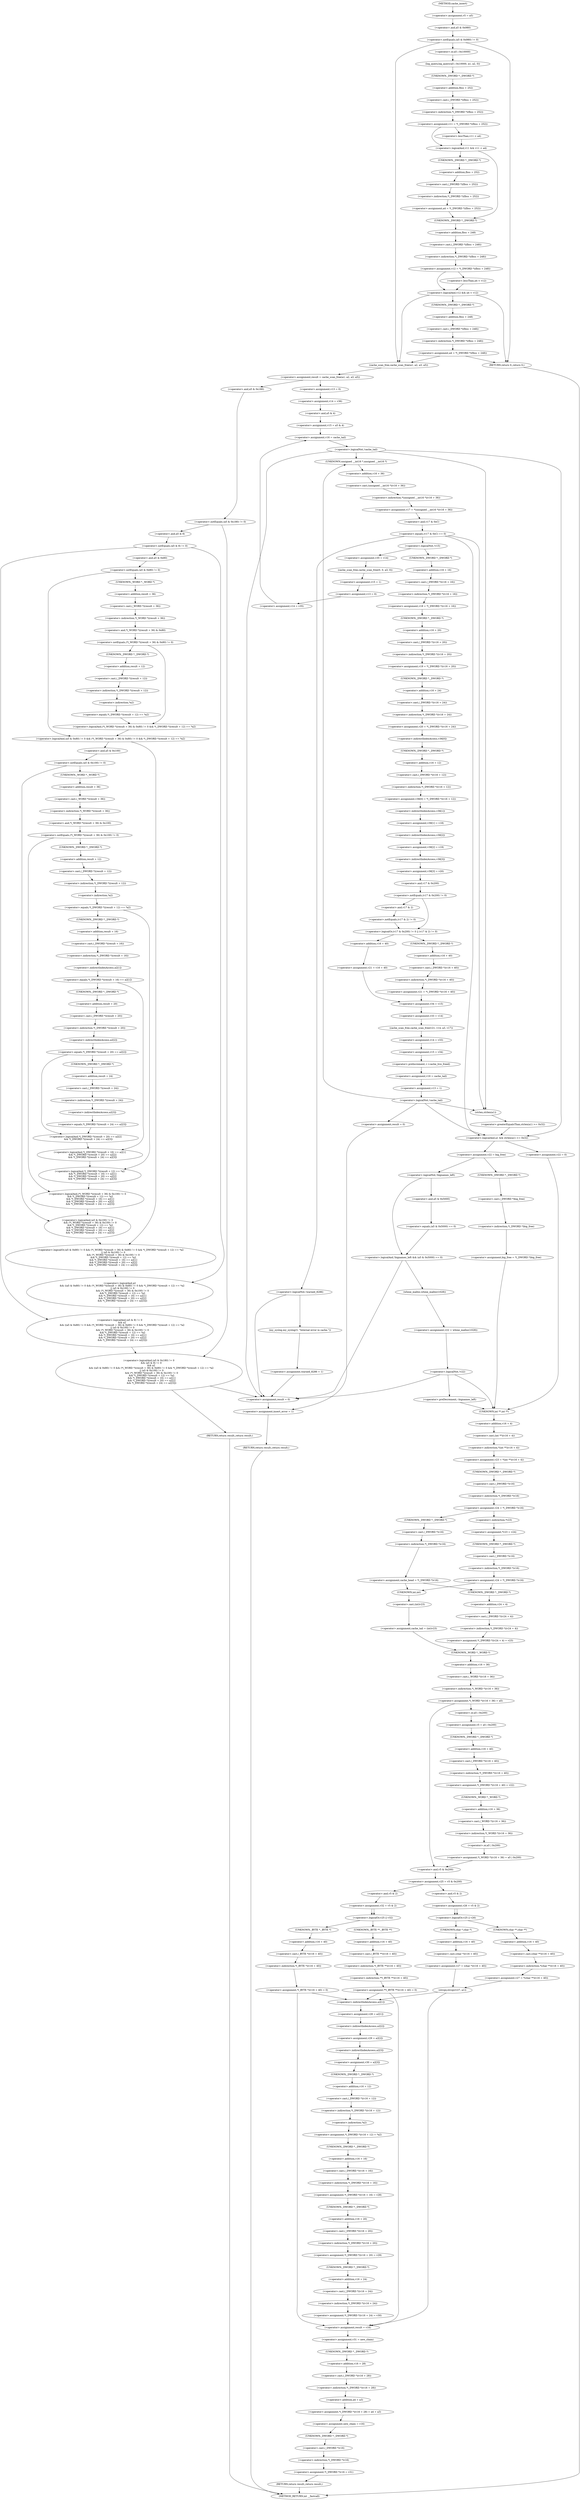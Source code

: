 digraph cache_insert {  
"1000164" [label = "(<operator>.assignment,v5 = a5)" ]
"1000168" [label = "(<operator>.notEquals,(a5 & 0x980) != 0)" ]
"1000169" [label = "(<operator>.and,a5 & 0x980)" ]
"1000174" [label = "(log_query,log_query(a5 | 0x10000, a1, a2, 0))" ]
"1000175" [label = "(<operator>.or,a5 | 0x10000)" ]
"1000181" [label = "(<operator>.assignment,v11 = *(_DWORD *)(fbss + 252))" ]
"1000183" [label = "(<operator>.indirection,*(_DWORD *)(fbss + 252))" ]
"1000184" [label = "(<operator>.cast,(_DWORD *)(fbss + 252))" ]
"1000185" [label = "(UNKNOWN,_DWORD *,_DWORD *)" ]
"1000186" [label = "(<operator>.addition,fbss + 252)" ]
"1000190" [label = "(<operator>.logicalAnd,v11 && v11 < a4)" ]
"1000192" [label = "(<operator>.lessThan,v11 < a4)" ]
"1000195" [label = "(<operator>.assignment,a4 = *(_DWORD *)(fbss + 252))" ]
"1000197" [label = "(<operator>.indirection,*(_DWORD *)(fbss + 252))" ]
"1000198" [label = "(<operator>.cast,(_DWORD *)(fbss + 252))" ]
"1000199" [label = "(UNKNOWN,_DWORD *,_DWORD *)" ]
"1000200" [label = "(<operator>.addition,fbss + 252)" ]
"1000203" [label = "(<operator>.assignment,v12 = *(_DWORD *)(fbss + 248))" ]
"1000205" [label = "(<operator>.indirection,*(_DWORD *)(fbss + 248))" ]
"1000206" [label = "(<operator>.cast,(_DWORD *)(fbss + 248))" ]
"1000207" [label = "(UNKNOWN,_DWORD *,_DWORD *)" ]
"1000208" [label = "(<operator>.addition,fbss + 248)" ]
"1000212" [label = "(<operator>.logicalAnd,v12 && a4 < v12)" ]
"1000214" [label = "(<operator>.lessThan,a4 < v12)" ]
"1000217" [label = "(<operator>.assignment,a4 = *(_DWORD *)(fbss + 248))" ]
"1000219" [label = "(<operator>.indirection,*(_DWORD *)(fbss + 248))" ]
"1000220" [label = "(<operator>.cast,(_DWORD *)(fbss + 248))" ]
"1000221" [label = "(UNKNOWN,_DWORD *,_DWORD *)" ]
"1000222" [label = "(<operator>.addition,fbss + 248)" ]
"1000227" [label = "(RETURN,return 0;,return 0;)" ]
"1000229" [label = "(<operator>.assignment,result = cache_scan_free(a1, a2, a3, a5))" ]
"1000231" [label = "(cache_scan_free,cache_scan_free(a1, a2, a3, a5))" ]
"1000240" [label = "(<operator>.logicalAnd,(a5 & 0x180) != 0\n      && (a5 & 8) != 0\n      && a2\n      && ((a5 & 0x80) != 0 && (*(_WORD *)(result + 36) & 0x80) != 0 && *(_DWORD *)(result + 12) == *a2\n       || (a5 & 0x100) != 0\n       && (*(_WORD *)(result + 36) & 0x100) != 0\n       && *(_DWORD *)(result + 12) == *a2\n       && *(_DWORD *)(result + 16) == a2[1]\n       && *(_DWORD *)(result + 20) == a2[2]\n       && *(_DWORD *)(result + 24) == a2[3]))" ]
"1000241" [label = "(<operator>.notEquals,(a5 & 0x180) != 0)" ]
"1000242" [label = "(<operator>.and,a5 & 0x180)" ]
"1000246" [label = "(<operator>.logicalAnd,(a5 & 8) != 0\n      && a2\n      && ((a5 & 0x80) != 0 && (*(_WORD *)(result + 36) & 0x80) != 0 && *(_DWORD *)(result + 12) == *a2\n       || (a5 & 0x100) != 0\n       && (*(_WORD *)(result + 36) & 0x100) != 0\n       && *(_DWORD *)(result + 12) == *a2\n       && *(_DWORD *)(result + 16) == a2[1]\n       && *(_DWORD *)(result + 20) == a2[2]\n       && *(_DWORD *)(result + 24) == a2[3]))" ]
"1000247" [label = "(<operator>.notEquals,(a5 & 8) != 0)" ]
"1000248" [label = "(<operator>.and,a5 & 8)" ]
"1000252" [label = "(<operator>.logicalAnd,a2\n      && ((a5 & 0x80) != 0 && (*(_WORD *)(result + 36) & 0x80) != 0 && *(_DWORD *)(result + 12) == *a2\n       || (a5 & 0x100) != 0\n       && (*(_WORD *)(result + 36) & 0x100) != 0\n       && *(_DWORD *)(result + 12) == *a2\n       && *(_DWORD *)(result + 16) == a2[1]\n       && *(_DWORD *)(result + 20) == a2[2]\n       && *(_DWORD *)(result + 24) == a2[3]))" ]
"1000254" [label = "(<operator>.logicalOr,(a5 & 0x80) != 0 && (*(_WORD *)(result + 36) & 0x80) != 0 && *(_DWORD *)(result + 12) == *a2\n       || (a5 & 0x100) != 0\n       && (*(_WORD *)(result + 36) & 0x100) != 0\n       && *(_DWORD *)(result + 12) == *a2\n       && *(_DWORD *)(result + 16) == a2[1]\n       && *(_DWORD *)(result + 20) == a2[2]\n       && *(_DWORD *)(result + 24) == a2[3])" ]
"1000255" [label = "(<operator>.logicalAnd,(a5 & 0x80) != 0 && (*(_WORD *)(result + 36) & 0x80) != 0 && *(_DWORD *)(result + 12) == *a2)" ]
"1000256" [label = "(<operator>.notEquals,(a5 & 0x80) != 0)" ]
"1000257" [label = "(<operator>.and,a5 & 0x80)" ]
"1000261" [label = "(<operator>.logicalAnd,(*(_WORD *)(result + 36) & 0x80) != 0 && *(_DWORD *)(result + 12) == *a2)" ]
"1000262" [label = "(<operator>.notEquals,(*(_WORD *)(result + 36) & 0x80) != 0)" ]
"1000263" [label = "(<operator>.and,*(_WORD *)(result + 36) & 0x80)" ]
"1000264" [label = "(<operator>.indirection,*(_WORD *)(result + 36))" ]
"1000265" [label = "(<operator>.cast,(_WORD *)(result + 36))" ]
"1000266" [label = "(UNKNOWN,_WORD *,_WORD *)" ]
"1000267" [label = "(<operator>.addition,result + 36)" ]
"1000272" [label = "(<operator>.equals,*(_DWORD *)(result + 12) == *a2)" ]
"1000273" [label = "(<operator>.indirection,*(_DWORD *)(result + 12))" ]
"1000274" [label = "(<operator>.cast,(_DWORD *)(result + 12))" ]
"1000275" [label = "(UNKNOWN,_DWORD *,_DWORD *)" ]
"1000276" [label = "(<operator>.addition,result + 12)" ]
"1000279" [label = "(<operator>.indirection,*a2)" ]
"1000281" [label = "(<operator>.logicalAnd,(a5 & 0x100) != 0\n       && (*(_WORD *)(result + 36) & 0x100) != 0\n       && *(_DWORD *)(result + 12) == *a2\n       && *(_DWORD *)(result + 16) == a2[1]\n       && *(_DWORD *)(result + 20) == a2[2]\n       && *(_DWORD *)(result + 24) == a2[3])" ]
"1000282" [label = "(<operator>.notEquals,(a5 & 0x100) != 0)" ]
"1000283" [label = "(<operator>.and,a5 & 0x100)" ]
"1000287" [label = "(<operator>.logicalAnd,(*(_WORD *)(result + 36) & 0x100) != 0\n       && *(_DWORD *)(result + 12) == *a2\n       && *(_DWORD *)(result + 16) == a2[1]\n       && *(_DWORD *)(result + 20) == a2[2]\n       && *(_DWORD *)(result + 24) == a2[3])" ]
"1000288" [label = "(<operator>.notEquals,(*(_WORD *)(result + 36) & 0x100) != 0)" ]
"1000289" [label = "(<operator>.and,*(_WORD *)(result + 36) & 0x100)" ]
"1000290" [label = "(<operator>.indirection,*(_WORD *)(result + 36))" ]
"1000291" [label = "(<operator>.cast,(_WORD *)(result + 36))" ]
"1000292" [label = "(UNKNOWN,_WORD *,_WORD *)" ]
"1000293" [label = "(<operator>.addition,result + 36)" ]
"1000298" [label = "(<operator>.logicalAnd,*(_DWORD *)(result + 12) == *a2\n       && *(_DWORD *)(result + 16) == a2[1]\n       && *(_DWORD *)(result + 20) == a2[2]\n       && *(_DWORD *)(result + 24) == a2[3])" ]
"1000299" [label = "(<operator>.equals,*(_DWORD *)(result + 12) == *a2)" ]
"1000300" [label = "(<operator>.indirection,*(_DWORD *)(result + 12))" ]
"1000301" [label = "(<operator>.cast,(_DWORD *)(result + 12))" ]
"1000302" [label = "(UNKNOWN,_DWORD *,_DWORD *)" ]
"1000303" [label = "(<operator>.addition,result + 12)" ]
"1000306" [label = "(<operator>.indirection,*a2)" ]
"1000308" [label = "(<operator>.logicalAnd,*(_DWORD *)(result + 16) == a2[1]\n       && *(_DWORD *)(result + 20) == a2[2]\n       && *(_DWORD *)(result + 24) == a2[3])" ]
"1000309" [label = "(<operator>.equals,*(_DWORD *)(result + 16) == a2[1])" ]
"1000310" [label = "(<operator>.indirection,*(_DWORD *)(result + 16))" ]
"1000311" [label = "(<operator>.cast,(_DWORD *)(result + 16))" ]
"1000312" [label = "(UNKNOWN,_DWORD *,_DWORD *)" ]
"1000313" [label = "(<operator>.addition,result + 16)" ]
"1000316" [label = "(<operator>.indirectIndexAccess,a2[1])" ]
"1000319" [label = "(<operator>.logicalAnd,*(_DWORD *)(result + 20) == a2[2]\n       && *(_DWORD *)(result + 24) == a2[3])" ]
"1000320" [label = "(<operator>.equals,*(_DWORD *)(result + 20) == a2[2])" ]
"1000321" [label = "(<operator>.indirection,*(_DWORD *)(result + 20))" ]
"1000322" [label = "(<operator>.cast,(_DWORD *)(result + 20))" ]
"1000323" [label = "(UNKNOWN,_DWORD *,_DWORD *)" ]
"1000324" [label = "(<operator>.addition,result + 20)" ]
"1000327" [label = "(<operator>.indirectIndexAccess,a2[2])" ]
"1000330" [label = "(<operator>.equals,*(_DWORD *)(result + 24) == a2[3])" ]
"1000331" [label = "(<operator>.indirection,*(_DWORD *)(result + 24))" ]
"1000332" [label = "(<operator>.cast,(_DWORD *)(result + 24))" ]
"1000333" [label = "(UNKNOWN,_DWORD *,_DWORD *)" ]
"1000334" [label = "(<operator>.addition,result + 24)" ]
"1000337" [label = "(<operator>.indirectIndexAccess,a2[3])" ]
"1000341" [label = "(RETURN,return result;,return result;)" ]
"1000344" [label = "(<operator>.assignment,v13 = 0)" ]
"1000347" [label = "(<operator>.assignment,v14 = v36)" ]
"1000350" [label = "(<operator>.assignment,v15 = a5 & 4)" ]
"1000352" [label = "(<operator>.and,a5 & 4)" ]
"1000356" [label = "(<operator>.assignment,v16 = cache_tail)" ]
"1000360" [label = "(<operator>.logicalNot,!cache_tail)" ]
"1000364" [label = "(<operator>.assignment,result = 0)" ]
"1000368" [label = "(<operator>.assignment,insert_error = 1)" ]
"1000371" [label = "(RETURN,return result;,return result;)" ]
"1000376" [label = "(<operator>.assignment,v17 = *(unsigned __int16 *)(v16 + 36))" ]
"1000378" [label = "(<operator>.indirection,*(unsigned __int16 *)(v16 + 36))" ]
"1000379" [label = "(<operator>.cast,(unsigned __int16 *)(v16 + 36))" ]
"1000380" [label = "(UNKNOWN,unsigned __int16 *,unsigned __int16 *)" ]
"1000381" [label = "(<operator>.addition,v16 + 36)" ]
"1000385" [label = "(<operator>.equals,(v17 & 0xC) == 0)" ]
"1000386" [label = "(<operator>.and,v17 & 0xC)" ]
"1000395" [label = "(<operator>.logicalNot,!warned_8286)" ]
"1000398" [label = "(my_syslog,my_syslog(3, \"Internal error in cache.\"))" ]
"1000401" [label = "(<operator>.assignment,warned_8286 = 1)" ]
"1000406" [label = "(<operator>.logicalNot,!v15)" ]
"1000409" [label = "(<operator>.assignment,v35 = v14)" ]
"1000412" [label = "(cache_scan_free,cache_scan_free(0, 0, a3, 0))" ]
"1000417" [label = "(<operator>.assignment,v15 = 1)" ]
"1000420" [label = "(<operator>.assignment,v13 = 0)" ]
"1000423" [label = "(<operator>.assignment,v14 = v35)" ]
"1000427" [label = "(<operator>.assignment,v18 = *(_DWORD *)(v16 + 16))" ]
"1000429" [label = "(<operator>.indirection,*(_DWORD *)(v16 + 16))" ]
"1000430" [label = "(<operator>.cast,(_DWORD *)(v16 + 16))" ]
"1000431" [label = "(UNKNOWN,_DWORD *,_DWORD *)" ]
"1000432" [label = "(<operator>.addition,v16 + 16)" ]
"1000435" [label = "(<operator>.assignment,v19 = *(_DWORD *)(v16 + 20))" ]
"1000437" [label = "(<operator>.indirection,*(_DWORD *)(v16 + 20))" ]
"1000438" [label = "(<operator>.cast,(_DWORD *)(v16 + 20))" ]
"1000439" [label = "(UNKNOWN,_DWORD *,_DWORD *)" ]
"1000440" [label = "(<operator>.addition,v16 + 20)" ]
"1000443" [label = "(<operator>.assignment,v20 = *(_DWORD *)(v16 + 24))" ]
"1000445" [label = "(<operator>.indirection,*(_DWORD *)(v16 + 24))" ]
"1000446" [label = "(<operator>.cast,(_DWORD *)(v16 + 24))" ]
"1000447" [label = "(UNKNOWN,_DWORD *,_DWORD *)" ]
"1000448" [label = "(<operator>.addition,v16 + 24)" ]
"1000451" [label = "(<operator>.assignment,v36[0] = *(_DWORD *)(v16 + 12))" ]
"1000452" [label = "(<operator>.indirectIndexAccess,v36[0])" ]
"1000455" [label = "(<operator>.indirection,*(_DWORD *)(v16 + 12))" ]
"1000456" [label = "(<operator>.cast,(_DWORD *)(v16 + 12))" ]
"1000457" [label = "(UNKNOWN,_DWORD *,_DWORD *)" ]
"1000458" [label = "(<operator>.addition,v16 + 12)" ]
"1000461" [label = "(<operator>.assignment,v36[1] = v18)" ]
"1000462" [label = "(<operator>.indirectIndexAccess,v36[1])" ]
"1000466" [label = "(<operator>.assignment,v36[2] = v19)" ]
"1000467" [label = "(<operator>.indirectIndexAccess,v36[2])" ]
"1000471" [label = "(<operator>.assignment,v36[3] = v20)" ]
"1000472" [label = "(<operator>.indirectIndexAccess,v36[3])" ]
"1000477" [label = "(<operator>.logicalOr,(v17 & 0x200) != 0 || (v17 & 2) != 0)" ]
"1000478" [label = "(<operator>.notEquals,(v17 & 0x200) != 0)" ]
"1000479" [label = "(<operator>.and,v17 & 0x200)" ]
"1000483" [label = "(<operator>.notEquals,(v17 & 2) != 0)" ]
"1000484" [label = "(<operator>.and,v17 & 2)" ]
"1000488" [label = "(<operator>.assignment,v21 = *(_DWORD *)(v16 + 40))" ]
"1000490" [label = "(<operator>.indirection,*(_DWORD *)(v16 + 40))" ]
"1000491" [label = "(<operator>.cast,(_DWORD *)(v16 + 40))" ]
"1000492" [label = "(UNKNOWN,_DWORD *,_DWORD *)" ]
"1000493" [label = "(<operator>.addition,v16 + 40)" ]
"1000497" [label = "(<operator>.assignment,v21 = v16 + 40)" ]
"1000499" [label = "(<operator>.addition,v16 + 40)" ]
"1000502" [label = "(<operator>.assignment,v34 = v15)" ]
"1000505" [label = "(<operator>.assignment,v33 = v14)" ]
"1000508" [label = "(cache_scan_free,cache_scan_free(v21, v14, a3, v17))" ]
"1000513" [label = "(<operator>.assignment,v14 = v33)" ]
"1000516" [label = "(<operator>.assignment,v15 = v34)" ]
"1000519" [label = "(<operator>.preIncrement,++cache_live_freed)" ]
"1000521" [label = "(<operator>.assignment,v16 = cache_tail)" ]
"1000524" [label = "(<operator>.assignment,v13 = 1)" ]
"1000528" [label = "(<operator>.logicalNot,!cache_tail)" ]
"1000531" [label = "(<operator>.assignment,result = 0)" ]
"1000536" [label = "(<operator>.logicalAnd,a1 && strlen(a1) >= 0x32)" ]
"1000538" [label = "(<operator>.greaterEqualsThan,strlen(a1) >= 0x32)" ]
"1000539" [label = "(strlen,strlen(a1))" ]
"1000543" [label = "(<operator>.assignment,v22 = big_free)" ]
"1000549" [label = "(<operator>.assignment,big_free = *(_DWORD *)big_free)" ]
"1000551" [label = "(<operator>.indirection,*(_DWORD *)big_free)" ]
"1000552" [label = "(<operator>.cast,(_DWORD *)big_free)" ]
"1000553" [label = "(UNKNOWN,_DWORD *,_DWORD *)" ]
"1000558" [label = "(<operator>.logicalAnd,!bignames_left && (a5 & 0x5000) == 0)" ]
"1000559" [label = "(<operator>.logicalNot,!bignames_left)" ]
"1000561" [label = "(<operator>.equals,(a5 & 0x5000) == 0)" ]
"1000562" [label = "(<operator>.and,a5 & 0x5000)" ]
"1000567" [label = "(<operator>.assignment,v22 = whine_malloc(1028))" ]
"1000569" [label = "(whine_malloc,whine_malloc(1028))" ]
"1000572" [label = "(<operator>.logicalNot,!v22)" ]
"1000577" [label = "(<operator>.preDecrement,--bignames_left)" ]
"1000581" [label = "(<operator>.assignment,v22 = 0)" ]
"1000584" [label = "(<operator>.assignment,v23 = *(int **)(v16 + 4))" ]
"1000586" [label = "(<operator>.indirection,*(int **)(v16 + 4))" ]
"1000587" [label = "(<operator>.cast,(int **)(v16 + 4))" ]
"1000588" [label = "(UNKNOWN,int **,int **)" ]
"1000589" [label = "(<operator>.addition,v16 + 4)" ]
"1000592" [label = "(<operator>.assignment,v24 = *(_DWORD *)v16)" ]
"1000594" [label = "(<operator>.indirection,*(_DWORD *)v16)" ]
"1000595" [label = "(<operator>.cast,(_DWORD *)v16)" ]
"1000596" [label = "(UNKNOWN,_DWORD *,_DWORD *)" ]
"1000601" [label = "(<operator>.assignment,*v23 = v24)" ]
"1000602" [label = "(<operator>.indirection,*v23)" ]
"1000605" [label = "(<operator>.assignment,v24 = *(_DWORD *)v16)" ]
"1000607" [label = "(<operator>.indirection,*(_DWORD *)v16)" ]
"1000608" [label = "(<operator>.cast,(_DWORD *)v16)" ]
"1000609" [label = "(UNKNOWN,_DWORD *,_DWORD *)" ]
"1000613" [label = "(<operator>.assignment,cache_head = *(_DWORD *)v16)" ]
"1000615" [label = "(<operator>.indirection,*(_DWORD *)v16)" ]
"1000616" [label = "(<operator>.cast,(_DWORD *)v16)" ]
"1000617" [label = "(UNKNOWN,_DWORD *,_DWORD *)" ]
"1000621" [label = "(<operator>.assignment,*(_DWORD *)(v24 + 4) = v23)" ]
"1000622" [label = "(<operator>.indirection,*(_DWORD *)(v24 + 4))" ]
"1000623" [label = "(<operator>.cast,(_DWORD *)(v24 + 4))" ]
"1000624" [label = "(UNKNOWN,_DWORD *,_DWORD *)" ]
"1000625" [label = "(<operator>.addition,v24 + 4)" ]
"1000630" [label = "(<operator>.assignment,cache_tail = (int)v23)" ]
"1000632" [label = "(<operator>.cast,(int)v23)" ]
"1000633" [label = "(UNKNOWN,int,int)" ]
"1000635" [label = "(<operator>.assignment,*(_WORD *)(v16 + 36) = a5)" ]
"1000636" [label = "(<operator>.indirection,*(_WORD *)(v16 + 36))" ]
"1000637" [label = "(<operator>.cast,(_WORD *)(v16 + 36))" ]
"1000638" [label = "(UNKNOWN,_WORD *,_WORD *)" ]
"1000639" [label = "(<operator>.addition,v16 + 36)" ]
"1000646" [label = "(<operator>.assignment,v5 = a5 | 0x200)" ]
"1000648" [label = "(<operator>.or,a5 | 0x200)" ]
"1000651" [label = "(<operator>.assignment,*(_DWORD *)(v16 + 40) = v22)" ]
"1000652" [label = "(<operator>.indirection,*(_DWORD *)(v16 + 40))" ]
"1000653" [label = "(<operator>.cast,(_DWORD *)(v16 + 40))" ]
"1000654" [label = "(UNKNOWN,_DWORD *,_DWORD *)" ]
"1000655" [label = "(<operator>.addition,v16 + 40)" ]
"1000659" [label = "(<operator>.assignment,*(_WORD *)(v16 + 36) = a5 | 0x200)" ]
"1000660" [label = "(<operator>.indirection,*(_WORD *)(v16 + 36))" ]
"1000661" [label = "(<operator>.cast,(_WORD *)(v16 + 36))" ]
"1000662" [label = "(UNKNOWN,_WORD *,_WORD *)" ]
"1000663" [label = "(<operator>.addition,v16 + 36)" ]
"1000666" [label = "(<operator>.or,a5 | 0x200)" ]
"1000669" [label = "(<operator>.assignment,v25 = v5 & 0x200)" ]
"1000671" [label = "(<operator>.and,v5 & 0x200)" ]
"1000677" [label = "(<operator>.assignment,v26 = v5 & 2)" ]
"1000679" [label = "(<operator>.and,v5 & 2)" ]
"1000683" [label = "(<operator>.logicalOr,v25 || v26)" ]
"1000686" [label = "(<operator>.assignment,v27 = *(char **)(v16 + 40))" ]
"1000688" [label = "(<operator>.indirection,*(char **)(v16 + 40))" ]
"1000689" [label = "(<operator>.cast,(char **)(v16 + 40))" ]
"1000690" [label = "(UNKNOWN,char **,char **)" ]
"1000691" [label = "(<operator>.addition,v16 + 40)" ]
"1000695" [label = "(<operator>.assignment,v27 = (char *)(v16 + 40))" ]
"1000697" [label = "(<operator>.cast,(char *)(v16 + 40))" ]
"1000698" [label = "(UNKNOWN,char *,char *)" ]
"1000699" [label = "(<operator>.addition,v16 + 40)" ]
"1000702" [label = "(strcpy,strcpy(v27, a1))" ]
"1000707" [label = "(<operator>.assignment,v32 = v5 & 2)" ]
"1000709" [label = "(<operator>.and,v5 & 2)" ]
"1000713" [label = "(<operator>.logicalOr,v25 || v32)" ]
"1000716" [label = "(<operator>.assignment,**(_BYTE **)(v16 + 40) = 0)" ]
"1000717" [label = "(<operator>.indirection,**(_BYTE **)(v16 + 40))" ]
"1000718" [label = "(<operator>.indirection,*(_BYTE **)(v16 + 40))" ]
"1000719" [label = "(<operator>.cast,(_BYTE **)(v16 + 40))" ]
"1000720" [label = "(UNKNOWN,_BYTE **,_BYTE **)" ]
"1000721" [label = "(<operator>.addition,v16 + 40)" ]
"1000726" [label = "(<operator>.assignment,*(_BYTE *)(v16 + 40) = 0)" ]
"1000727" [label = "(<operator>.indirection,*(_BYTE *)(v16 + 40))" ]
"1000728" [label = "(<operator>.cast,(_BYTE *)(v16 + 40))" ]
"1000729" [label = "(UNKNOWN,_BYTE *,_BYTE *)" ]
"1000730" [label = "(<operator>.addition,v16 + 40)" ]
"1000737" [label = "(<operator>.assignment,v28 = a2[1])" ]
"1000739" [label = "(<operator>.indirectIndexAccess,a2[1])" ]
"1000742" [label = "(<operator>.assignment,v29 = a2[2])" ]
"1000744" [label = "(<operator>.indirectIndexAccess,a2[2])" ]
"1000747" [label = "(<operator>.assignment,v30 = a2[3])" ]
"1000749" [label = "(<operator>.indirectIndexAccess,a2[3])" ]
"1000752" [label = "(<operator>.assignment,*(_DWORD *)(v16 + 12) = *a2)" ]
"1000753" [label = "(<operator>.indirection,*(_DWORD *)(v16 + 12))" ]
"1000754" [label = "(<operator>.cast,(_DWORD *)(v16 + 12))" ]
"1000755" [label = "(UNKNOWN,_DWORD *,_DWORD *)" ]
"1000756" [label = "(<operator>.addition,v16 + 12)" ]
"1000759" [label = "(<operator>.indirection,*a2)" ]
"1000761" [label = "(<operator>.assignment,*(_DWORD *)(v16 + 16) = v28)" ]
"1000762" [label = "(<operator>.indirection,*(_DWORD *)(v16 + 16))" ]
"1000763" [label = "(<operator>.cast,(_DWORD *)(v16 + 16))" ]
"1000764" [label = "(UNKNOWN,_DWORD *,_DWORD *)" ]
"1000765" [label = "(<operator>.addition,v16 + 16)" ]
"1000769" [label = "(<operator>.assignment,*(_DWORD *)(v16 + 20) = v29)" ]
"1000770" [label = "(<operator>.indirection,*(_DWORD *)(v16 + 20))" ]
"1000771" [label = "(<operator>.cast,(_DWORD *)(v16 + 20))" ]
"1000772" [label = "(UNKNOWN,_DWORD *,_DWORD *)" ]
"1000773" [label = "(<operator>.addition,v16 + 20)" ]
"1000777" [label = "(<operator>.assignment,*(_DWORD *)(v16 + 24) = v30)" ]
"1000778" [label = "(<operator>.indirection,*(_DWORD *)(v16 + 24))" ]
"1000779" [label = "(<operator>.cast,(_DWORD *)(v16 + 24))" ]
"1000780" [label = "(UNKNOWN,_DWORD *,_DWORD *)" ]
"1000781" [label = "(<operator>.addition,v16 + 24)" ]
"1000785" [label = "(<operator>.assignment,result = v16)" ]
"1000788" [label = "(<operator>.assignment,v31 = new_chain)" ]
"1000791" [label = "(<operator>.assignment,*(_DWORD *)(v16 + 28) = a4 + a3)" ]
"1000792" [label = "(<operator>.indirection,*(_DWORD *)(v16 + 28))" ]
"1000793" [label = "(<operator>.cast,(_DWORD *)(v16 + 28))" ]
"1000794" [label = "(UNKNOWN,_DWORD *,_DWORD *)" ]
"1000795" [label = "(<operator>.addition,v16 + 28)" ]
"1000798" [label = "(<operator>.addition,a4 + a3)" ]
"1000801" [label = "(<operator>.assignment,new_chain = v16)" ]
"1000804" [label = "(<operator>.assignment,*(_DWORD *)v16 = v31)" ]
"1000805" [label = "(<operator>.indirection,*(_DWORD *)v16)" ]
"1000806" [label = "(<operator>.cast,(_DWORD *)v16)" ]
"1000807" [label = "(UNKNOWN,_DWORD *,_DWORD *)" ]
"1000810" [label = "(RETURN,return result;,return result;)" ]
"1000129" [label = "(METHOD,cache_insert)" ]
"1000812" [label = "(METHOD_RETURN,int __fastcall)" ]
  "1000164" -> "1000169" 
  "1000168" -> "1000175" 
  "1000168" -> "1000227" 
  "1000168" -> "1000231" 
  "1000169" -> "1000168" 
  "1000174" -> "1000185" 
  "1000175" -> "1000174" 
  "1000181" -> "1000190" 
  "1000181" -> "1000192" 
  "1000183" -> "1000181" 
  "1000184" -> "1000183" 
  "1000185" -> "1000186" 
  "1000186" -> "1000184" 
  "1000190" -> "1000199" 
  "1000190" -> "1000207" 
  "1000192" -> "1000190" 
  "1000195" -> "1000207" 
  "1000197" -> "1000195" 
  "1000198" -> "1000197" 
  "1000199" -> "1000200" 
  "1000200" -> "1000198" 
  "1000203" -> "1000212" 
  "1000203" -> "1000214" 
  "1000205" -> "1000203" 
  "1000206" -> "1000205" 
  "1000207" -> "1000208" 
  "1000208" -> "1000206" 
  "1000212" -> "1000221" 
  "1000212" -> "1000227" 
  "1000212" -> "1000231" 
  "1000214" -> "1000212" 
  "1000217" -> "1000227" 
  "1000217" -> "1000231" 
  "1000219" -> "1000217" 
  "1000220" -> "1000219" 
  "1000221" -> "1000222" 
  "1000222" -> "1000220" 
  "1000227" -> "1000812" 
  "1000229" -> "1000242" 
  "1000229" -> "1000344" 
  "1000231" -> "1000229" 
  "1000240" -> "1000341" 
  "1000240" -> "1000364" 
  "1000241" -> "1000240" 
  "1000241" -> "1000248" 
  "1000242" -> "1000241" 
  "1000246" -> "1000240" 
  "1000247" -> "1000246" 
  "1000247" -> "1000252" 
  "1000247" -> "1000257" 
  "1000248" -> "1000247" 
  "1000252" -> "1000246" 
  "1000254" -> "1000252" 
  "1000255" -> "1000254" 
  "1000255" -> "1000283" 
  "1000256" -> "1000266" 
  "1000256" -> "1000255" 
  "1000257" -> "1000256" 
  "1000261" -> "1000255" 
  "1000262" -> "1000275" 
  "1000262" -> "1000261" 
  "1000263" -> "1000262" 
  "1000264" -> "1000263" 
  "1000265" -> "1000264" 
  "1000266" -> "1000267" 
  "1000267" -> "1000265" 
  "1000272" -> "1000261" 
  "1000273" -> "1000279" 
  "1000274" -> "1000273" 
  "1000275" -> "1000276" 
  "1000276" -> "1000274" 
  "1000279" -> "1000272" 
  "1000281" -> "1000254" 
  "1000282" -> "1000292" 
  "1000282" -> "1000281" 
  "1000283" -> "1000282" 
  "1000287" -> "1000281" 
  "1000288" -> "1000302" 
  "1000288" -> "1000287" 
  "1000289" -> "1000288" 
  "1000290" -> "1000289" 
  "1000291" -> "1000290" 
  "1000292" -> "1000293" 
  "1000293" -> "1000291" 
  "1000298" -> "1000287" 
  "1000299" -> "1000312" 
  "1000299" -> "1000298" 
  "1000300" -> "1000306" 
  "1000301" -> "1000300" 
  "1000302" -> "1000303" 
  "1000303" -> "1000301" 
  "1000306" -> "1000299" 
  "1000308" -> "1000298" 
  "1000309" -> "1000323" 
  "1000309" -> "1000308" 
  "1000310" -> "1000316" 
  "1000311" -> "1000310" 
  "1000312" -> "1000313" 
  "1000313" -> "1000311" 
  "1000316" -> "1000309" 
  "1000319" -> "1000308" 
  "1000320" -> "1000333" 
  "1000320" -> "1000319" 
  "1000321" -> "1000327" 
  "1000322" -> "1000321" 
  "1000323" -> "1000324" 
  "1000324" -> "1000322" 
  "1000327" -> "1000320" 
  "1000330" -> "1000319" 
  "1000331" -> "1000337" 
  "1000332" -> "1000331" 
  "1000333" -> "1000334" 
  "1000334" -> "1000332" 
  "1000337" -> "1000330" 
  "1000341" -> "1000812" 
  "1000344" -> "1000347" 
  "1000347" -> "1000352" 
  "1000350" -> "1000356" 
  "1000352" -> "1000350" 
  "1000356" -> "1000360" 
  "1000360" -> "1000364" 
  "1000360" -> "1000380" 
  "1000360" -> "1000536" 
  "1000360" -> "1000539" 
  "1000364" -> "1000368" 
  "1000368" -> "1000371" 
  "1000371" -> "1000812" 
  "1000376" -> "1000386" 
  "1000378" -> "1000376" 
  "1000379" -> "1000378" 
  "1000380" -> "1000381" 
  "1000381" -> "1000379" 
  "1000385" -> "1000536" 
  "1000385" -> "1000539" 
  "1000385" -> "1000395" 
  "1000385" -> "1000406" 
  "1000386" -> "1000385" 
  "1000395" -> "1000398" 
  "1000395" -> "1000364" 
  "1000398" -> "1000401" 
  "1000401" -> "1000364" 
  "1000406" -> "1000409" 
  "1000406" -> "1000431" 
  "1000409" -> "1000412" 
  "1000412" -> "1000417" 
  "1000417" -> "1000420" 
  "1000420" -> "1000423" 
  "1000423" -> "1000356" 
  "1000427" -> "1000439" 
  "1000429" -> "1000427" 
  "1000430" -> "1000429" 
  "1000431" -> "1000432" 
  "1000432" -> "1000430" 
  "1000435" -> "1000447" 
  "1000437" -> "1000435" 
  "1000438" -> "1000437" 
  "1000439" -> "1000440" 
  "1000440" -> "1000438" 
  "1000443" -> "1000452" 
  "1000445" -> "1000443" 
  "1000446" -> "1000445" 
  "1000447" -> "1000448" 
  "1000448" -> "1000446" 
  "1000451" -> "1000462" 
  "1000452" -> "1000457" 
  "1000455" -> "1000451" 
  "1000456" -> "1000455" 
  "1000457" -> "1000458" 
  "1000458" -> "1000456" 
  "1000461" -> "1000467" 
  "1000462" -> "1000461" 
  "1000466" -> "1000472" 
  "1000467" -> "1000466" 
  "1000471" -> "1000479" 
  "1000472" -> "1000471" 
  "1000477" -> "1000492" 
  "1000477" -> "1000499" 
  "1000478" -> "1000477" 
  "1000478" -> "1000484" 
  "1000479" -> "1000478" 
  "1000483" -> "1000477" 
  "1000484" -> "1000483" 
  "1000488" -> "1000502" 
  "1000490" -> "1000488" 
  "1000491" -> "1000490" 
  "1000492" -> "1000493" 
  "1000493" -> "1000491" 
  "1000497" -> "1000502" 
  "1000499" -> "1000497" 
  "1000502" -> "1000505" 
  "1000505" -> "1000508" 
  "1000508" -> "1000513" 
  "1000513" -> "1000516" 
  "1000516" -> "1000519" 
  "1000519" -> "1000521" 
  "1000521" -> "1000524" 
  "1000524" -> "1000528" 
  "1000528" -> "1000380" 
  "1000528" -> "1000536" 
  "1000528" -> "1000539" 
  "1000528" -> "1000531" 
  "1000531" -> "1000368" 
  "1000536" -> "1000543" 
  "1000536" -> "1000581" 
  "1000538" -> "1000536" 
  "1000539" -> "1000538" 
  "1000543" -> "1000553" 
  "1000543" -> "1000559" 
  "1000549" -> "1000588" 
  "1000551" -> "1000549" 
  "1000552" -> "1000551" 
  "1000553" -> "1000552" 
  "1000558" -> "1000364" 
  "1000558" -> "1000569" 
  "1000559" -> "1000558" 
  "1000559" -> "1000562" 
  "1000561" -> "1000558" 
  "1000562" -> "1000561" 
  "1000567" -> "1000572" 
  "1000569" -> "1000567" 
  "1000572" -> "1000364" 
  "1000572" -> "1000577" 
  "1000572" -> "1000588" 
  "1000577" -> "1000588" 
  "1000581" -> "1000588" 
  "1000584" -> "1000596" 
  "1000586" -> "1000584" 
  "1000587" -> "1000586" 
  "1000588" -> "1000589" 
  "1000589" -> "1000587" 
  "1000592" -> "1000602" 
  "1000592" -> "1000617" 
  "1000594" -> "1000592" 
  "1000595" -> "1000594" 
  "1000596" -> "1000595" 
  "1000601" -> "1000609" 
  "1000602" -> "1000601" 
  "1000605" -> "1000624" 
  "1000605" -> "1000633" 
  "1000607" -> "1000605" 
  "1000608" -> "1000607" 
  "1000609" -> "1000608" 
  "1000613" -> "1000624" 
  "1000613" -> "1000633" 
  "1000615" -> "1000613" 
  "1000616" -> "1000615" 
  "1000617" -> "1000616" 
  "1000621" -> "1000638" 
  "1000622" -> "1000621" 
  "1000623" -> "1000622" 
  "1000624" -> "1000625" 
  "1000625" -> "1000623" 
  "1000630" -> "1000638" 
  "1000632" -> "1000630" 
  "1000633" -> "1000632" 
  "1000635" -> "1000648" 
  "1000635" -> "1000671" 
  "1000636" -> "1000635" 
  "1000637" -> "1000636" 
  "1000638" -> "1000639" 
  "1000639" -> "1000637" 
  "1000646" -> "1000654" 
  "1000648" -> "1000646" 
  "1000651" -> "1000662" 
  "1000652" -> "1000651" 
  "1000653" -> "1000652" 
  "1000654" -> "1000655" 
  "1000655" -> "1000653" 
  "1000659" -> "1000671" 
  "1000660" -> "1000666" 
  "1000661" -> "1000660" 
  "1000662" -> "1000663" 
  "1000663" -> "1000661" 
  "1000666" -> "1000659" 
  "1000669" -> "1000679" 
  "1000669" -> "1000709" 
  "1000671" -> "1000669" 
  "1000677" -> "1000683" 
  "1000677" -> "1000683" 
  "1000679" -> "1000677" 
  "1000683" -> "1000690" 
  "1000683" -> "1000698" 
  "1000686" -> "1000702" 
  "1000688" -> "1000686" 
  "1000689" -> "1000688" 
  "1000690" -> "1000691" 
  "1000691" -> "1000689" 
  "1000695" -> "1000702" 
  "1000697" -> "1000695" 
  "1000698" -> "1000699" 
  "1000699" -> "1000697" 
  "1000702" -> "1000739" 
  "1000702" -> "1000785" 
  "1000707" -> "1000713" 
  "1000707" -> "1000713" 
  "1000709" -> "1000707" 
  "1000713" -> "1000720" 
  "1000713" -> "1000729" 
  "1000716" -> "1000739" 
  "1000716" -> "1000785" 
  "1000717" -> "1000716" 
  "1000718" -> "1000717" 
  "1000719" -> "1000718" 
  "1000720" -> "1000721" 
  "1000721" -> "1000719" 
  "1000726" -> "1000739" 
  "1000726" -> "1000785" 
  "1000727" -> "1000726" 
  "1000728" -> "1000727" 
  "1000729" -> "1000730" 
  "1000730" -> "1000728" 
  "1000737" -> "1000744" 
  "1000739" -> "1000737" 
  "1000742" -> "1000749" 
  "1000744" -> "1000742" 
  "1000747" -> "1000755" 
  "1000749" -> "1000747" 
  "1000752" -> "1000764" 
  "1000753" -> "1000759" 
  "1000754" -> "1000753" 
  "1000755" -> "1000756" 
  "1000756" -> "1000754" 
  "1000759" -> "1000752" 
  "1000761" -> "1000772" 
  "1000762" -> "1000761" 
  "1000763" -> "1000762" 
  "1000764" -> "1000765" 
  "1000765" -> "1000763" 
  "1000769" -> "1000780" 
  "1000770" -> "1000769" 
  "1000771" -> "1000770" 
  "1000772" -> "1000773" 
  "1000773" -> "1000771" 
  "1000777" -> "1000785" 
  "1000778" -> "1000777" 
  "1000779" -> "1000778" 
  "1000780" -> "1000781" 
  "1000781" -> "1000779" 
  "1000785" -> "1000788" 
  "1000788" -> "1000794" 
  "1000791" -> "1000801" 
  "1000792" -> "1000798" 
  "1000793" -> "1000792" 
  "1000794" -> "1000795" 
  "1000795" -> "1000793" 
  "1000798" -> "1000791" 
  "1000801" -> "1000807" 
  "1000804" -> "1000810" 
  "1000805" -> "1000804" 
  "1000806" -> "1000805" 
  "1000807" -> "1000806" 
  "1000810" -> "1000812" 
  "1000129" -> "1000164" 
}
